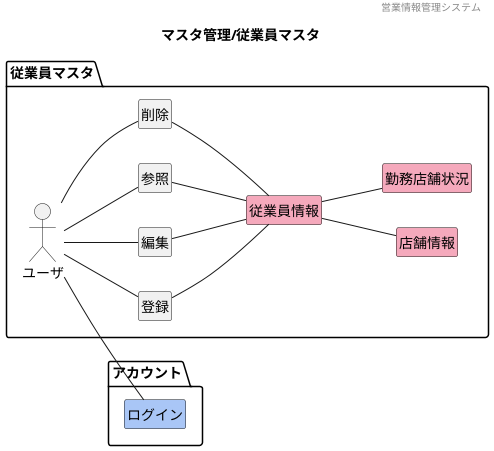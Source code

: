 @startuml images/マスタ管理/従業員マスタ
' ヘッダー
header 営業情報管理システム
' タイトル
title マスタ管理/従業員マスタ
' 
hide circle
' 
hide method
hide members
left to right direction

package "アカウント"{
    class "ログイン" #A9C6F6
}

package "従業員マスタ"{
    mix_actor "ユーザ"
    class "登録"
    class "編集"
    class "参照"
    class "削除"
    class "従業員情報" #F5A9BC
    class "店舗情報" #F5A9BC
    class "勤務店舗状況" #F5A9BC

    "ユーザ" -- "参照"
    "ユーザ" -- "登録"
    "ユーザ" -- "編集"
    "ユーザ" -- "削除"
    "参照" -- "従業員情報"
    "登録" -- "従業員情報"
    "編集" -- "従業員情報"
    "削除" -- "従業員情報"
    "従業員情報" -- "店舗情報"
    "従業員情報" -- "勤務店舗状況"
}

"ユーザ" -- "ログイン"





@enduml